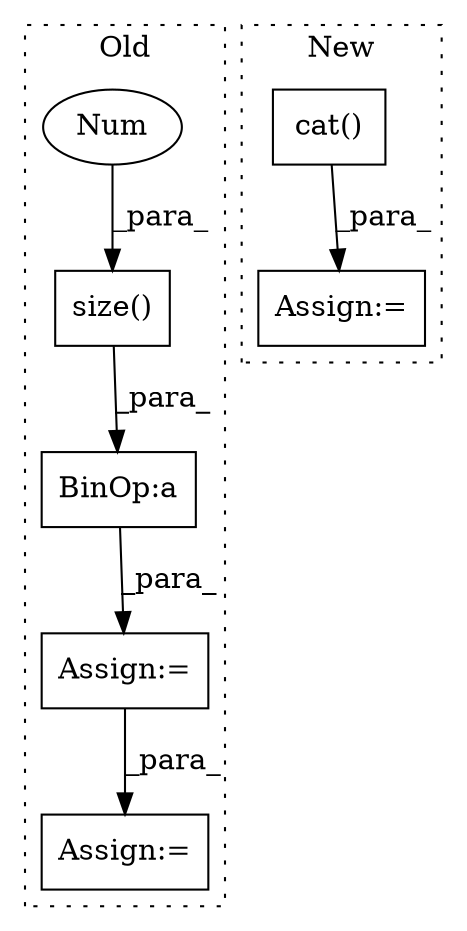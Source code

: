 digraph G {
subgraph cluster0 {
1 [label="size()" a="75" s="3450,3463" l="11,1" shape="box"];
3 [label="Num" a="76" s="3461" l="2" shape="ellipse"];
5 [label="BinOp:a" a="82" s="3506" l="3" shape="box"];
6 [label="Assign:=" a="68" s="3428" l="3" shape="box"];
7 [label="Assign:=" a="68" s="3627" l="3" shape="box"];
label = "Old";
style="dotted";
}
subgraph cluster1 {
2 [label="cat()" a="75" s="2059,2084" l="10,8" shape="box"];
4 [label="Assign:=" a="68" s="2056" l="3" shape="box"];
label = "New";
style="dotted";
}
1 -> 5 [label="_para_"];
2 -> 4 [label="_para_"];
3 -> 1 [label="_para_"];
5 -> 6 [label="_para_"];
6 -> 7 [label="_para_"];
}